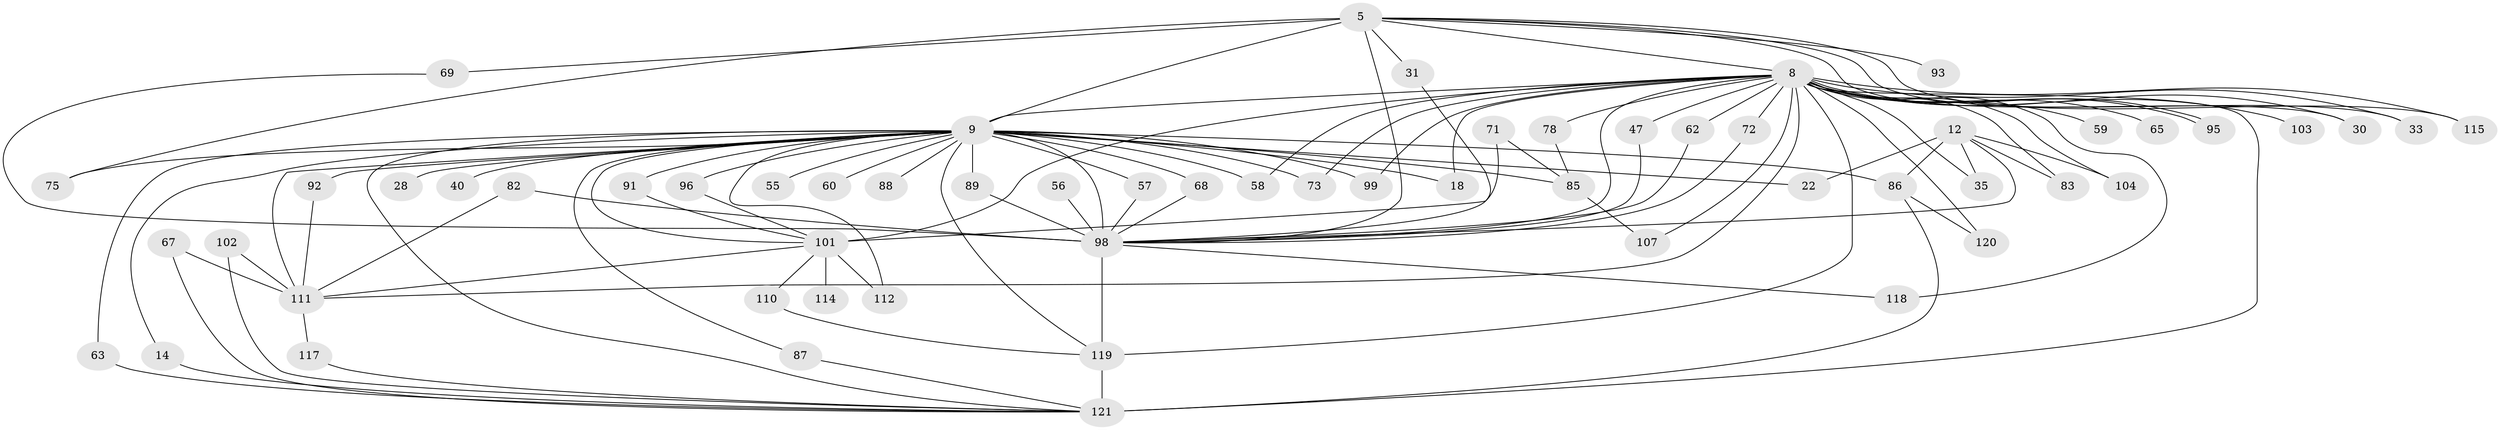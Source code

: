 // original degree distribution, {23: 0.008264462809917356, 13: 0.008264462809917356, 20: 0.024793388429752067, 31: 0.008264462809917356, 14: 0.01652892561983471, 26: 0.008264462809917356, 38: 0.008264462809917356, 22: 0.008264462809917356, 8: 0.008264462809917356, 5: 0.04132231404958678, 2: 0.6033057851239669, 3: 0.19008264462809918, 6: 0.01652892561983471, 10: 0.008264462809917356, 4: 0.03305785123966942, 7: 0.008264462809917356}
// Generated by graph-tools (version 1.1) at 2025/49/03/04/25 21:49:18]
// undirected, 60 vertices, 109 edges
graph export_dot {
graph [start="1"]
  node [color=gray90,style=filled];
  5 [super="+2"];
  8 [super="+4"];
  9 [super="+7+6"];
  12;
  14;
  18;
  22;
  28;
  30;
  31;
  33 [super="+17"];
  35 [super="+19"];
  40;
  47;
  55;
  56;
  57;
  58;
  59;
  60;
  62;
  63;
  65;
  67;
  68 [super="+45"];
  69 [super="+20"];
  71;
  72 [super="+43"];
  73;
  75;
  78;
  82;
  83;
  85 [super="+13"];
  86 [super="+79+49"];
  87;
  88;
  89;
  91 [super="+76"];
  92 [super="+21+48"];
  93;
  95;
  96;
  98 [super="+52+77+26+34+37+66"];
  99;
  101 [super="+53+90+81"];
  102;
  103;
  104;
  107;
  110;
  111 [super="+100+27"];
  112;
  114;
  115;
  117;
  118;
  119 [super="+108+106"];
  120;
  121 [super="+113+44+116+46"];
  5 -- 8 [weight=4];
  5 -- 9 [weight=8];
  5 -- 30;
  5 -- 31;
  5 -- 69;
  5 -- 75;
  5 -- 115;
  5 -- 93;
  5 -- 33;
  5 -- 98 [weight=5];
  8 -- 9 [weight=8];
  8 -- 30;
  8 -- 59 [weight=2];
  8 -- 65 [weight=2];
  8 -- 72 [weight=2];
  8 -- 83;
  8 -- 95;
  8 -- 95;
  8 -- 99;
  8 -- 103 [weight=2];
  8 -- 107;
  8 -- 111 [weight=3];
  8 -- 118;
  8 -- 120;
  8 -- 121 [weight=10];
  8 -- 73;
  8 -- 78;
  8 -- 18;
  8 -- 33 [weight=2];
  8 -- 35;
  8 -- 101 [weight=7];
  8 -- 104;
  8 -- 47;
  8 -- 115;
  8 -- 58;
  8 -- 62;
  8 -- 98 [weight=4];
  8 -- 119 [weight=3];
  9 -- 18;
  9 -- 40 [weight=2];
  9 -- 55 [weight=2];
  9 -- 63;
  9 -- 85 [weight=3];
  9 -- 89;
  9 -- 68;
  9 -- 75;
  9 -- 14;
  9 -- 88 [weight=2];
  9 -- 28 [weight=2];
  9 -- 91 [weight=2];
  9 -- 57;
  9 -- 58;
  9 -- 101;
  9 -- 111 [weight=4];
  9 -- 98 [weight=16];
  9 -- 121 [weight=4];
  9 -- 73;
  9 -- 22;
  9 -- 86 [weight=3];
  9 -- 87;
  9 -- 92 [weight=3];
  9 -- 96;
  9 -- 99;
  9 -- 112;
  9 -- 60 [weight=2];
  9 -- 119;
  12 -- 22;
  12 -- 35 [weight=2];
  12 -- 83;
  12 -- 104;
  12 -- 86;
  12 -- 98 [weight=2];
  14 -- 121;
  31 -- 98;
  47 -- 98;
  56 -- 98 [weight=2];
  57 -- 98;
  62 -- 98;
  63 -- 121;
  67 -- 111;
  67 -- 121;
  68 -- 98;
  69 -- 98;
  71 -- 85;
  71 -- 101;
  72 -- 98;
  78 -- 85;
  82 -- 111;
  82 -- 98;
  85 -- 107;
  86 -- 120;
  86 -- 121;
  87 -- 121;
  89 -- 98;
  91 -- 101;
  92 -- 111 [weight=2];
  96 -- 101;
  98 -- 118;
  98 -- 119 [weight=3];
  101 -- 110;
  101 -- 114 [weight=2];
  101 -- 112;
  101 -- 111;
  102 -- 121;
  102 -- 111;
  110 -- 119;
  111 -- 117;
  117 -- 121;
  119 -- 121 [weight=2];
}
